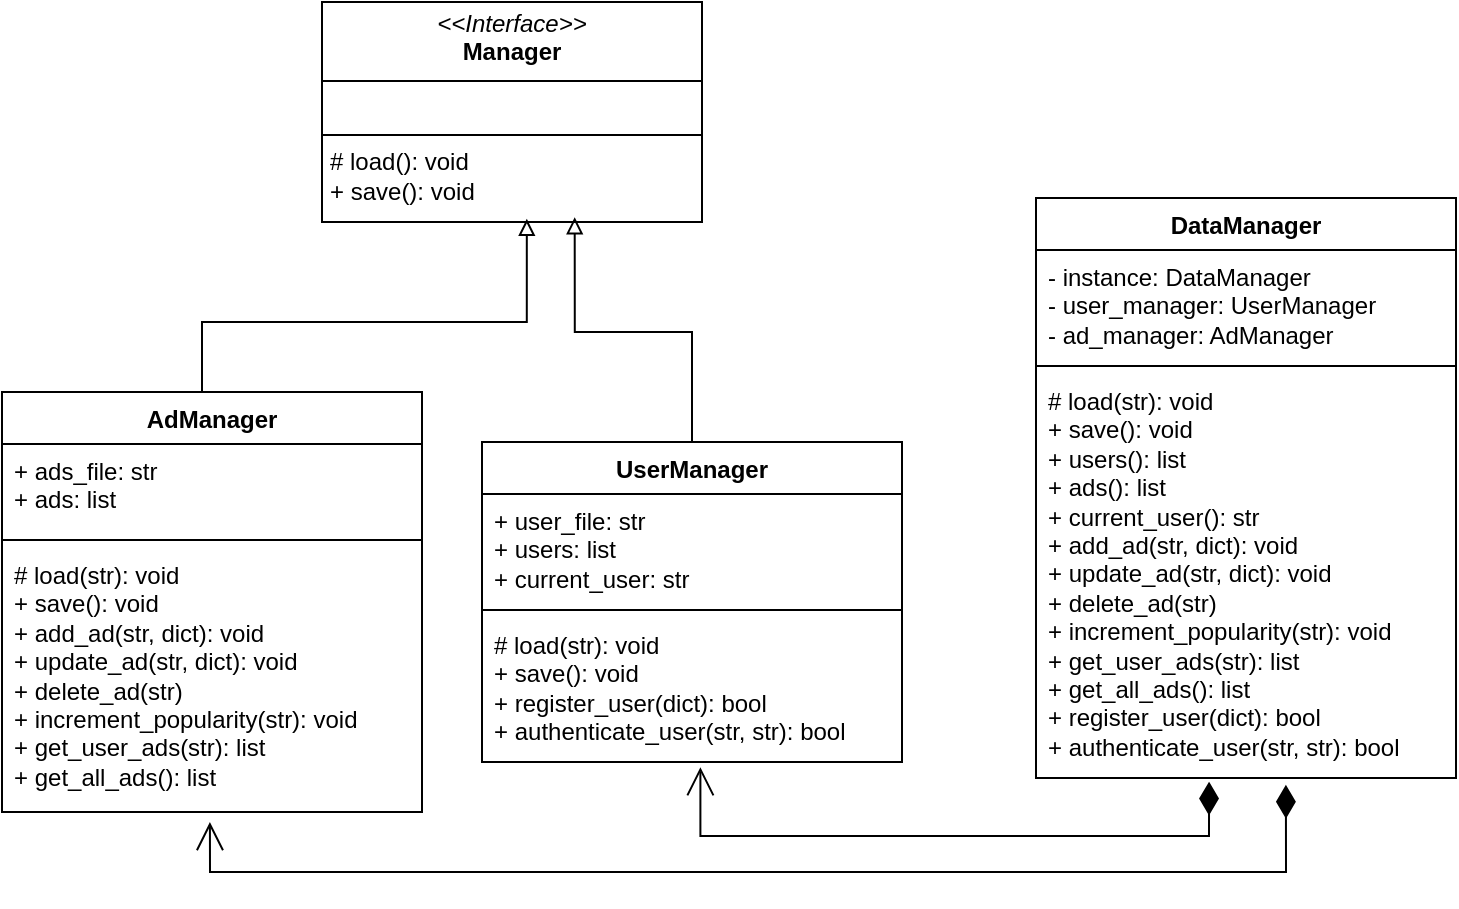 <mxfile version="27.0.9">
  <diagram name="Страница — 1" id="mLUwOCgV371YJMyzg6W5">
    <mxGraphModel dx="1042" dy="634" grid="0" gridSize="10" guides="1" tooltips="1" connect="1" arrows="1" fold="1" page="1" pageScale="1" pageWidth="827" pageHeight="1169" math="0" shadow="0">
      <root>
        <mxCell id="0" />
        <mxCell id="1" parent="0" />
        <mxCell id="6gOQ94XcbQKfDD-yp1Td-1" value="&lt;p style=&quot;margin:0px;margin-top:4px;text-align:center;&quot;&gt;&lt;i&gt;&amp;lt;&amp;lt;Interface&amp;gt;&amp;gt;&lt;/i&gt;&lt;br&gt;&lt;b&gt;Manager&lt;/b&gt;&lt;/p&gt;&lt;hr size=&quot;1&quot; style=&quot;border-style:solid;&quot;&gt;&lt;p style=&quot;margin:0px;margin-left:4px;&quot;&gt;&lt;br&gt;&lt;/p&gt;&lt;hr size=&quot;1&quot; style=&quot;border-style:solid;&quot;&gt;&lt;p style=&quot;margin:0px;margin-left:4px;&quot;&gt;&lt;span style=&quot;background-color: transparent; color: light-dark(rgb(0, 0, 0), rgb(255, 255, 255));&quot;&gt;# load(): void&lt;/span&gt;&lt;/p&gt;&lt;p style=&quot;margin:0px;margin-left:4px;&quot;&gt;+ save(): void&lt;/p&gt;&lt;p style=&quot;margin:0px;margin-left:4px;&quot;&gt;&lt;br&gt;&lt;/p&gt;" style="verticalAlign=top;align=left;overflow=fill;html=1;whiteSpace=wrap;" vertex="1" parent="1">
          <mxGeometry x="208" y="67" width="190" height="110" as="geometry" />
        </mxCell>
        <mxCell id="6gOQ94XcbQKfDD-yp1Td-2" value="AdManager" style="swimlane;fontStyle=1;align=center;verticalAlign=top;childLayout=stackLayout;horizontal=1;startSize=26;horizontalStack=0;resizeParent=1;resizeParentMax=0;resizeLast=0;collapsible=1;marginBottom=0;whiteSpace=wrap;html=1;" vertex="1" parent="1">
          <mxGeometry x="48" y="262" width="210" height="210" as="geometry" />
        </mxCell>
        <mxCell id="6gOQ94XcbQKfDD-yp1Td-3" value="+ ads_file: str&lt;div&gt;+ ads: list&lt;/div&gt;" style="text;strokeColor=none;fillColor=none;align=left;verticalAlign=top;spacingLeft=4;spacingRight=4;overflow=hidden;rotatable=0;points=[[0,0.5],[1,0.5]];portConstraint=eastwest;whiteSpace=wrap;html=1;" vertex="1" parent="6gOQ94XcbQKfDD-yp1Td-2">
          <mxGeometry y="26" width="210" height="44" as="geometry" />
        </mxCell>
        <mxCell id="6gOQ94XcbQKfDD-yp1Td-4" value="" style="line;strokeWidth=1;fillColor=none;align=left;verticalAlign=middle;spacingTop=-1;spacingLeft=3;spacingRight=3;rotatable=0;labelPosition=right;points=[];portConstraint=eastwest;strokeColor=inherit;" vertex="1" parent="6gOQ94XcbQKfDD-yp1Td-2">
          <mxGeometry y="70" width="210" height="8" as="geometry" />
        </mxCell>
        <mxCell id="6gOQ94XcbQKfDD-yp1Td-5" value="# load(str): void&lt;div&gt;+ save(): void&lt;div&gt;+ add_ad(str, dict): void&lt;/div&gt;&lt;div&gt;+ update_ad(str, dict): void&amp;nbsp;&lt;/div&gt;&lt;/div&gt;&lt;div&gt;+ delete_ad(str)&lt;/div&gt;&lt;div&gt;+ increment_popularity(str): void&lt;/div&gt;&lt;div&gt;+ get_user_ads(str): list&lt;/div&gt;&lt;div&gt;+ get_all_ads(): list&lt;/div&gt;" style="text;strokeColor=none;fillColor=none;align=left;verticalAlign=top;spacingLeft=4;spacingRight=4;overflow=hidden;rotatable=0;points=[[0,0.5],[1,0.5]];portConstraint=eastwest;whiteSpace=wrap;html=1;" vertex="1" parent="6gOQ94XcbQKfDD-yp1Td-2">
          <mxGeometry y="78" width="210" height="132" as="geometry" />
        </mxCell>
        <mxCell id="6gOQ94XcbQKfDD-yp1Td-10" value="UserManager" style="swimlane;fontStyle=1;align=center;verticalAlign=top;childLayout=stackLayout;horizontal=1;startSize=26;horizontalStack=0;resizeParent=1;resizeParentMax=0;resizeLast=0;collapsible=1;marginBottom=0;whiteSpace=wrap;html=1;" vertex="1" parent="1">
          <mxGeometry x="288" y="287" width="210" height="160" as="geometry">
            <mxRectangle x="415" y="224" width="110" height="30" as="alternateBounds" />
          </mxGeometry>
        </mxCell>
        <mxCell id="6gOQ94XcbQKfDD-yp1Td-11" value="+ user_file: str&lt;div&gt;+ users: list&lt;/div&gt;&lt;div&gt;+ current_user: str&lt;/div&gt;" style="text;strokeColor=none;fillColor=none;align=left;verticalAlign=top;spacingLeft=4;spacingRight=4;overflow=hidden;rotatable=0;points=[[0,0.5],[1,0.5]];portConstraint=eastwest;whiteSpace=wrap;html=1;" vertex="1" parent="6gOQ94XcbQKfDD-yp1Td-10">
          <mxGeometry y="26" width="210" height="54" as="geometry" />
        </mxCell>
        <mxCell id="6gOQ94XcbQKfDD-yp1Td-12" value="" style="line;strokeWidth=1;fillColor=none;align=left;verticalAlign=middle;spacingTop=-1;spacingLeft=3;spacingRight=3;rotatable=0;labelPosition=right;points=[];portConstraint=eastwest;strokeColor=inherit;" vertex="1" parent="6gOQ94XcbQKfDD-yp1Td-10">
          <mxGeometry y="80" width="210" height="8" as="geometry" />
        </mxCell>
        <mxCell id="6gOQ94XcbQKfDD-yp1Td-13" value="# load(str): void&lt;div&gt;+ save(): void&lt;div&gt;+ register_user(dict): bool&lt;/div&gt;&lt;/div&gt;&lt;div&gt;+ authenticate_user(str, str): bool&lt;/div&gt;" style="text;strokeColor=none;fillColor=none;align=left;verticalAlign=top;spacingLeft=4;spacingRight=4;overflow=hidden;rotatable=0;points=[[0,0.5],[1,0.5]];portConstraint=eastwest;whiteSpace=wrap;html=1;" vertex="1" parent="6gOQ94XcbQKfDD-yp1Td-10">
          <mxGeometry y="88" width="210" height="72" as="geometry" />
        </mxCell>
        <mxCell id="6gOQ94XcbQKfDD-yp1Td-15" style="edgeStyle=orthogonalEdgeStyle;rounded=0;orthogonalLoop=1;jettySize=auto;html=1;entryX=0.539;entryY=0.985;entryDx=0;entryDy=0;entryPerimeter=0;endArrow=block;endFill=0;" edge="1" parent="1" source="6gOQ94XcbQKfDD-yp1Td-2" target="6gOQ94XcbQKfDD-yp1Td-1">
          <mxGeometry relative="1" as="geometry">
            <Array as="points">
              <mxPoint x="148" y="227" />
              <mxPoint x="310" y="227" />
            </Array>
          </mxGeometry>
        </mxCell>
        <mxCell id="6gOQ94XcbQKfDD-yp1Td-18" style="edgeStyle=orthogonalEdgeStyle;rounded=0;orthogonalLoop=1;jettySize=auto;html=1;entryX=0.665;entryY=0.978;entryDx=0;entryDy=0;entryPerimeter=0;endArrow=block;endFill=0;" edge="1" parent="1" source="6gOQ94XcbQKfDD-yp1Td-10" target="6gOQ94XcbQKfDD-yp1Td-1">
          <mxGeometry relative="1" as="geometry" />
        </mxCell>
        <mxCell id="6gOQ94XcbQKfDD-yp1Td-19" value="DataManager" style="swimlane;fontStyle=1;align=center;verticalAlign=top;childLayout=stackLayout;horizontal=1;startSize=26;horizontalStack=0;resizeParent=1;resizeParentMax=0;resizeLast=0;collapsible=1;marginBottom=0;whiteSpace=wrap;html=1;" vertex="1" parent="1">
          <mxGeometry x="565" y="165" width="210" height="290" as="geometry" />
        </mxCell>
        <mxCell id="6gOQ94XcbQKfDD-yp1Td-20" value="- instance: DataManager&lt;div&gt;- user_manager: UserManager&lt;/div&gt;&lt;div&gt;- ad_manager: AdManager&lt;/div&gt;" style="text;strokeColor=none;fillColor=none;align=left;verticalAlign=top;spacingLeft=4;spacingRight=4;overflow=hidden;rotatable=0;points=[[0,0.5],[1,0.5]];portConstraint=eastwest;whiteSpace=wrap;html=1;" vertex="1" parent="6gOQ94XcbQKfDD-yp1Td-19">
          <mxGeometry y="26" width="210" height="54" as="geometry" />
        </mxCell>
        <mxCell id="6gOQ94XcbQKfDD-yp1Td-21" value="" style="line;strokeWidth=1;fillColor=none;align=left;verticalAlign=middle;spacingTop=-1;spacingLeft=3;spacingRight=3;rotatable=0;labelPosition=right;points=[];portConstraint=eastwest;strokeColor=inherit;" vertex="1" parent="6gOQ94XcbQKfDD-yp1Td-19">
          <mxGeometry y="80" width="210" height="8" as="geometry" />
        </mxCell>
        <mxCell id="6gOQ94XcbQKfDD-yp1Td-22" value="# load(str): void&lt;div&gt;+ save(): void&lt;/div&gt;&lt;div&gt;+ users(): list&lt;/div&gt;&lt;div&gt;+ ads(): list&lt;/div&gt;&lt;div&gt;+ current_user(): str&lt;br&gt;&lt;div&gt;+ add_ad(str, dict): void&lt;/div&gt;&lt;div&gt;+ update_ad(str, dict): void&amp;nbsp;&lt;/div&gt;&lt;/div&gt;&lt;div&gt;+ delete_ad(str)&lt;/div&gt;&lt;div&gt;+ increment_popularity(str): void&lt;/div&gt;&lt;div&gt;+ get_user_ads(str): list&lt;/div&gt;&lt;div&gt;+ get_all_ads(): list&lt;/div&gt;&lt;div&gt;&lt;div&gt;+ register_user(dict): bool&lt;/div&gt;&lt;div&gt;+ authenticate_user(str, str): bool&lt;/div&gt;&lt;/div&gt;" style="text;strokeColor=none;fillColor=none;align=left;verticalAlign=top;spacingLeft=4;spacingRight=4;overflow=hidden;rotatable=0;points=[[0,0.5],[1,0.5]];portConstraint=eastwest;whiteSpace=wrap;html=1;" vertex="1" parent="6gOQ94XcbQKfDD-yp1Td-19">
          <mxGeometry y="88" width="210" height="202" as="geometry" />
        </mxCell>
        <mxCell id="6gOQ94XcbQKfDD-yp1Td-25" value="" style="endArrow=open;html=1;endSize=12;startArrow=diamondThin;startSize=14;startFill=1;edgeStyle=orthogonalEdgeStyle;align=left;verticalAlign=bottom;rounded=0;exitX=0.412;exitY=1.009;exitDx=0;exitDy=0;exitPerimeter=0;entryX=0.52;entryY=1.036;entryDx=0;entryDy=0;entryPerimeter=0;" edge="1" parent="1" source="6gOQ94XcbQKfDD-yp1Td-22" target="6gOQ94XcbQKfDD-yp1Td-13">
          <mxGeometry x="-1" y="15" relative="1" as="geometry">
            <mxPoint x="350" y="313" as="sourcePoint" />
            <mxPoint x="510" y="313" as="targetPoint" />
            <Array as="points">
              <mxPoint x="652" y="484" />
              <mxPoint x="397" y="484" />
            </Array>
            <mxPoint x="-5" y="-11" as="offset" />
          </mxGeometry>
        </mxCell>
        <mxCell id="6gOQ94XcbQKfDD-yp1Td-26" value="" style="endArrow=open;html=1;endSize=12;startArrow=diamondThin;startSize=14;startFill=1;edgeStyle=orthogonalEdgeStyle;align=left;verticalAlign=bottom;rounded=0;exitX=0.595;exitY=1.017;exitDx=0;exitDy=0;exitPerimeter=0;entryX=0.495;entryY=1.038;entryDx=0;entryDy=0;entryPerimeter=0;" edge="1" parent="1" source="6gOQ94XcbQKfDD-yp1Td-22" target="6gOQ94XcbQKfDD-yp1Td-5">
          <mxGeometry x="-1" y="3" relative="1" as="geometry">
            <mxPoint x="350" y="313" as="sourcePoint" />
            <mxPoint x="510" y="313" as="targetPoint" />
            <Array as="points">
              <mxPoint x="690" y="502" />
              <mxPoint x="152" y="502" />
            </Array>
          </mxGeometry>
        </mxCell>
      </root>
    </mxGraphModel>
  </diagram>
</mxfile>

